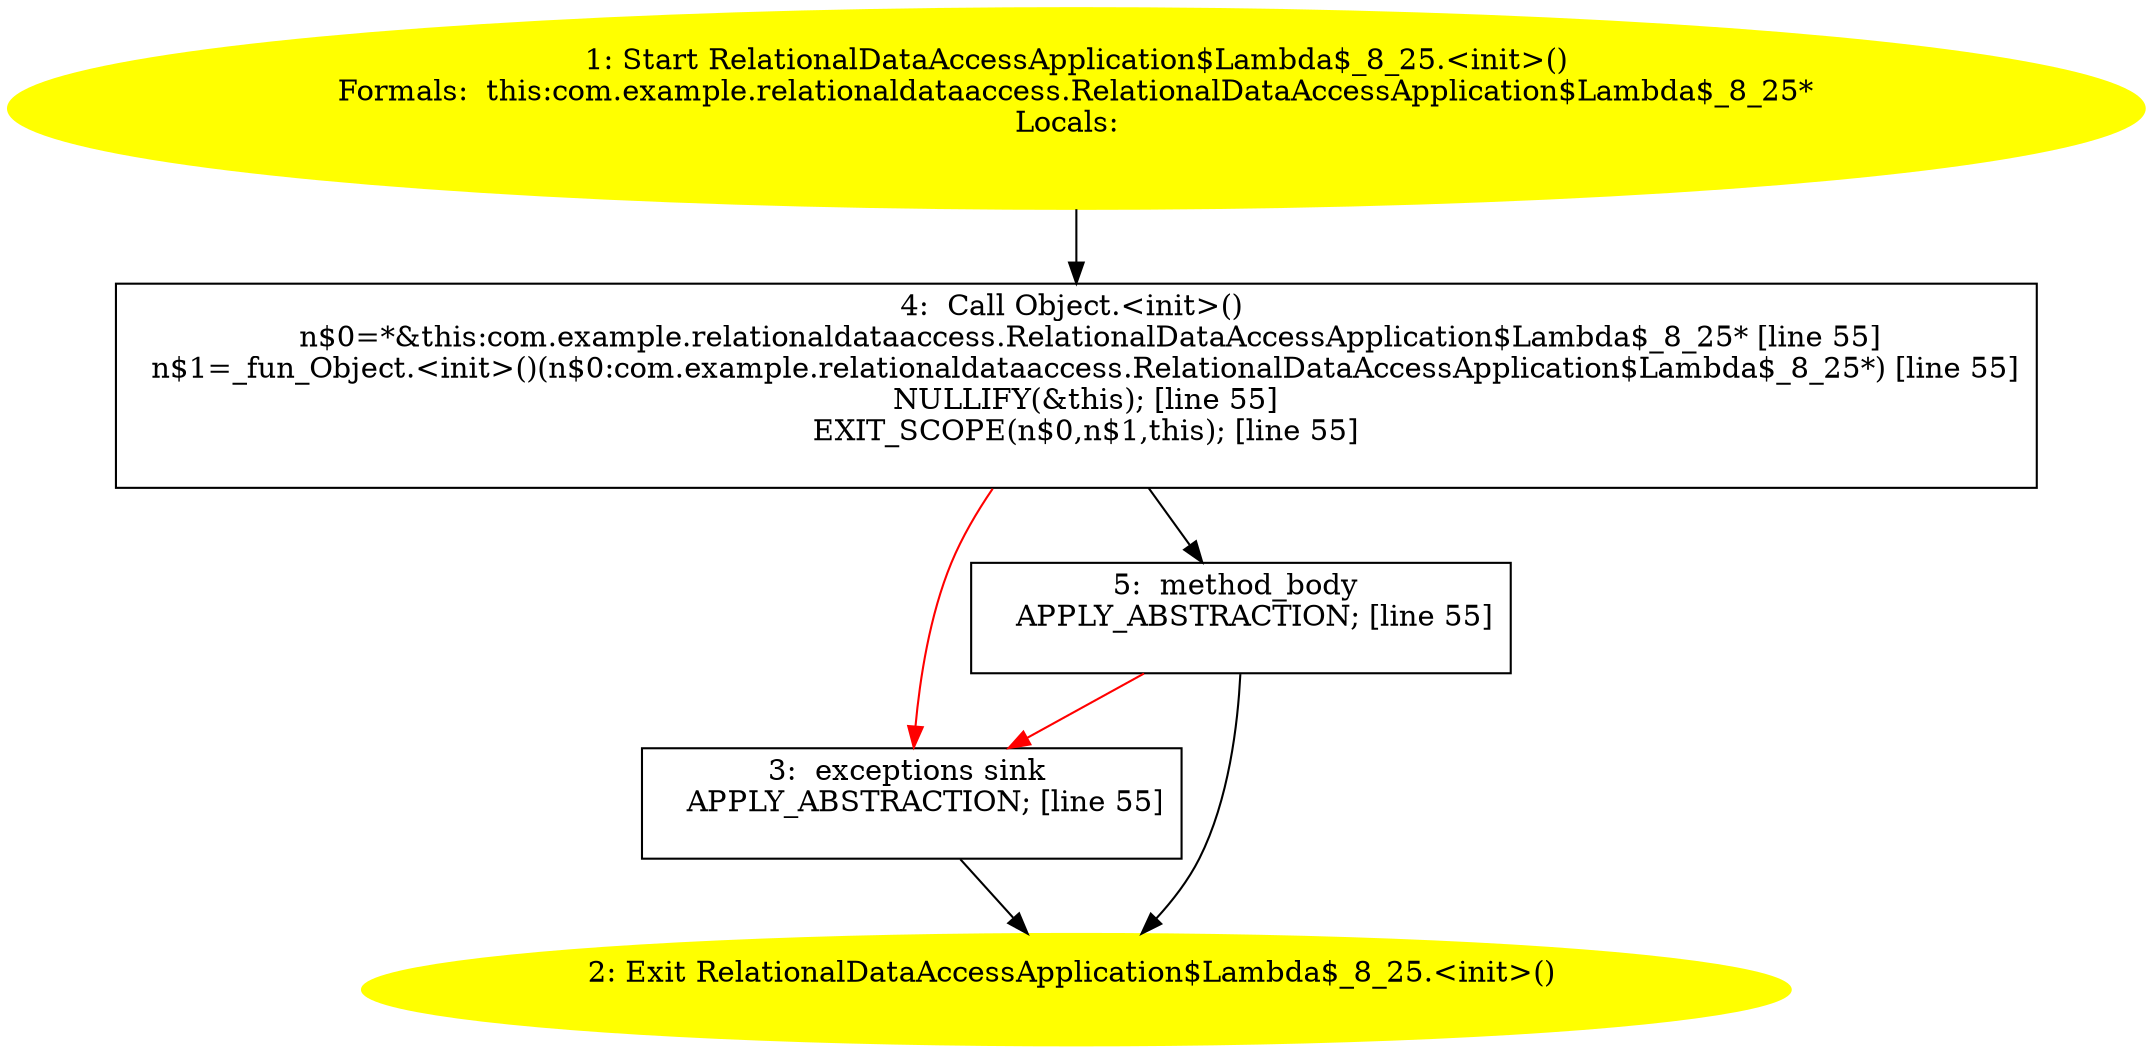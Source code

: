 /* @generated */
digraph cfg {
"com.example.relationaldataaccess.RelationalDataAccessApplication$Lambda$_8_25.<init>().1dd28519c747831b2c0b16e7916610af_1" [label="1: Start RelationalDataAccessApplication$Lambda$_8_25.<init>()\nFormals:  this:com.example.relationaldataaccess.RelationalDataAccessApplication$Lambda$_8_25*\nLocals:  \n  " color=yellow style=filled]
	

	 "com.example.relationaldataaccess.RelationalDataAccessApplication$Lambda$_8_25.<init>().1dd28519c747831b2c0b16e7916610af_1" -> "com.example.relationaldataaccess.RelationalDataAccessApplication$Lambda$_8_25.<init>().1dd28519c747831b2c0b16e7916610af_4" ;
"com.example.relationaldataaccess.RelationalDataAccessApplication$Lambda$_8_25.<init>().1dd28519c747831b2c0b16e7916610af_2" [label="2: Exit RelationalDataAccessApplication$Lambda$_8_25.<init>() \n  " color=yellow style=filled]
	

"com.example.relationaldataaccess.RelationalDataAccessApplication$Lambda$_8_25.<init>().1dd28519c747831b2c0b16e7916610af_3" [label="3:  exceptions sink \n   APPLY_ABSTRACTION; [line 55]\n " shape="box"]
	

	 "com.example.relationaldataaccess.RelationalDataAccessApplication$Lambda$_8_25.<init>().1dd28519c747831b2c0b16e7916610af_3" -> "com.example.relationaldataaccess.RelationalDataAccessApplication$Lambda$_8_25.<init>().1dd28519c747831b2c0b16e7916610af_2" ;
"com.example.relationaldataaccess.RelationalDataAccessApplication$Lambda$_8_25.<init>().1dd28519c747831b2c0b16e7916610af_4" [label="4:  Call Object.<init>() \n   n$0=*&this:com.example.relationaldataaccess.RelationalDataAccessApplication$Lambda$_8_25* [line 55]\n  n$1=_fun_Object.<init>()(n$0:com.example.relationaldataaccess.RelationalDataAccessApplication$Lambda$_8_25*) [line 55]\n  NULLIFY(&this); [line 55]\n  EXIT_SCOPE(n$0,n$1,this); [line 55]\n " shape="box"]
	

	 "com.example.relationaldataaccess.RelationalDataAccessApplication$Lambda$_8_25.<init>().1dd28519c747831b2c0b16e7916610af_4" -> "com.example.relationaldataaccess.RelationalDataAccessApplication$Lambda$_8_25.<init>().1dd28519c747831b2c0b16e7916610af_5" ;
	 "com.example.relationaldataaccess.RelationalDataAccessApplication$Lambda$_8_25.<init>().1dd28519c747831b2c0b16e7916610af_4" -> "com.example.relationaldataaccess.RelationalDataAccessApplication$Lambda$_8_25.<init>().1dd28519c747831b2c0b16e7916610af_3" [color="red" ];
"com.example.relationaldataaccess.RelationalDataAccessApplication$Lambda$_8_25.<init>().1dd28519c747831b2c0b16e7916610af_5" [label="5:  method_body \n   APPLY_ABSTRACTION; [line 55]\n " shape="box"]
	

	 "com.example.relationaldataaccess.RelationalDataAccessApplication$Lambda$_8_25.<init>().1dd28519c747831b2c0b16e7916610af_5" -> "com.example.relationaldataaccess.RelationalDataAccessApplication$Lambda$_8_25.<init>().1dd28519c747831b2c0b16e7916610af_2" ;
	 "com.example.relationaldataaccess.RelationalDataAccessApplication$Lambda$_8_25.<init>().1dd28519c747831b2c0b16e7916610af_5" -> "com.example.relationaldataaccess.RelationalDataAccessApplication$Lambda$_8_25.<init>().1dd28519c747831b2c0b16e7916610af_3" [color="red" ];
}
